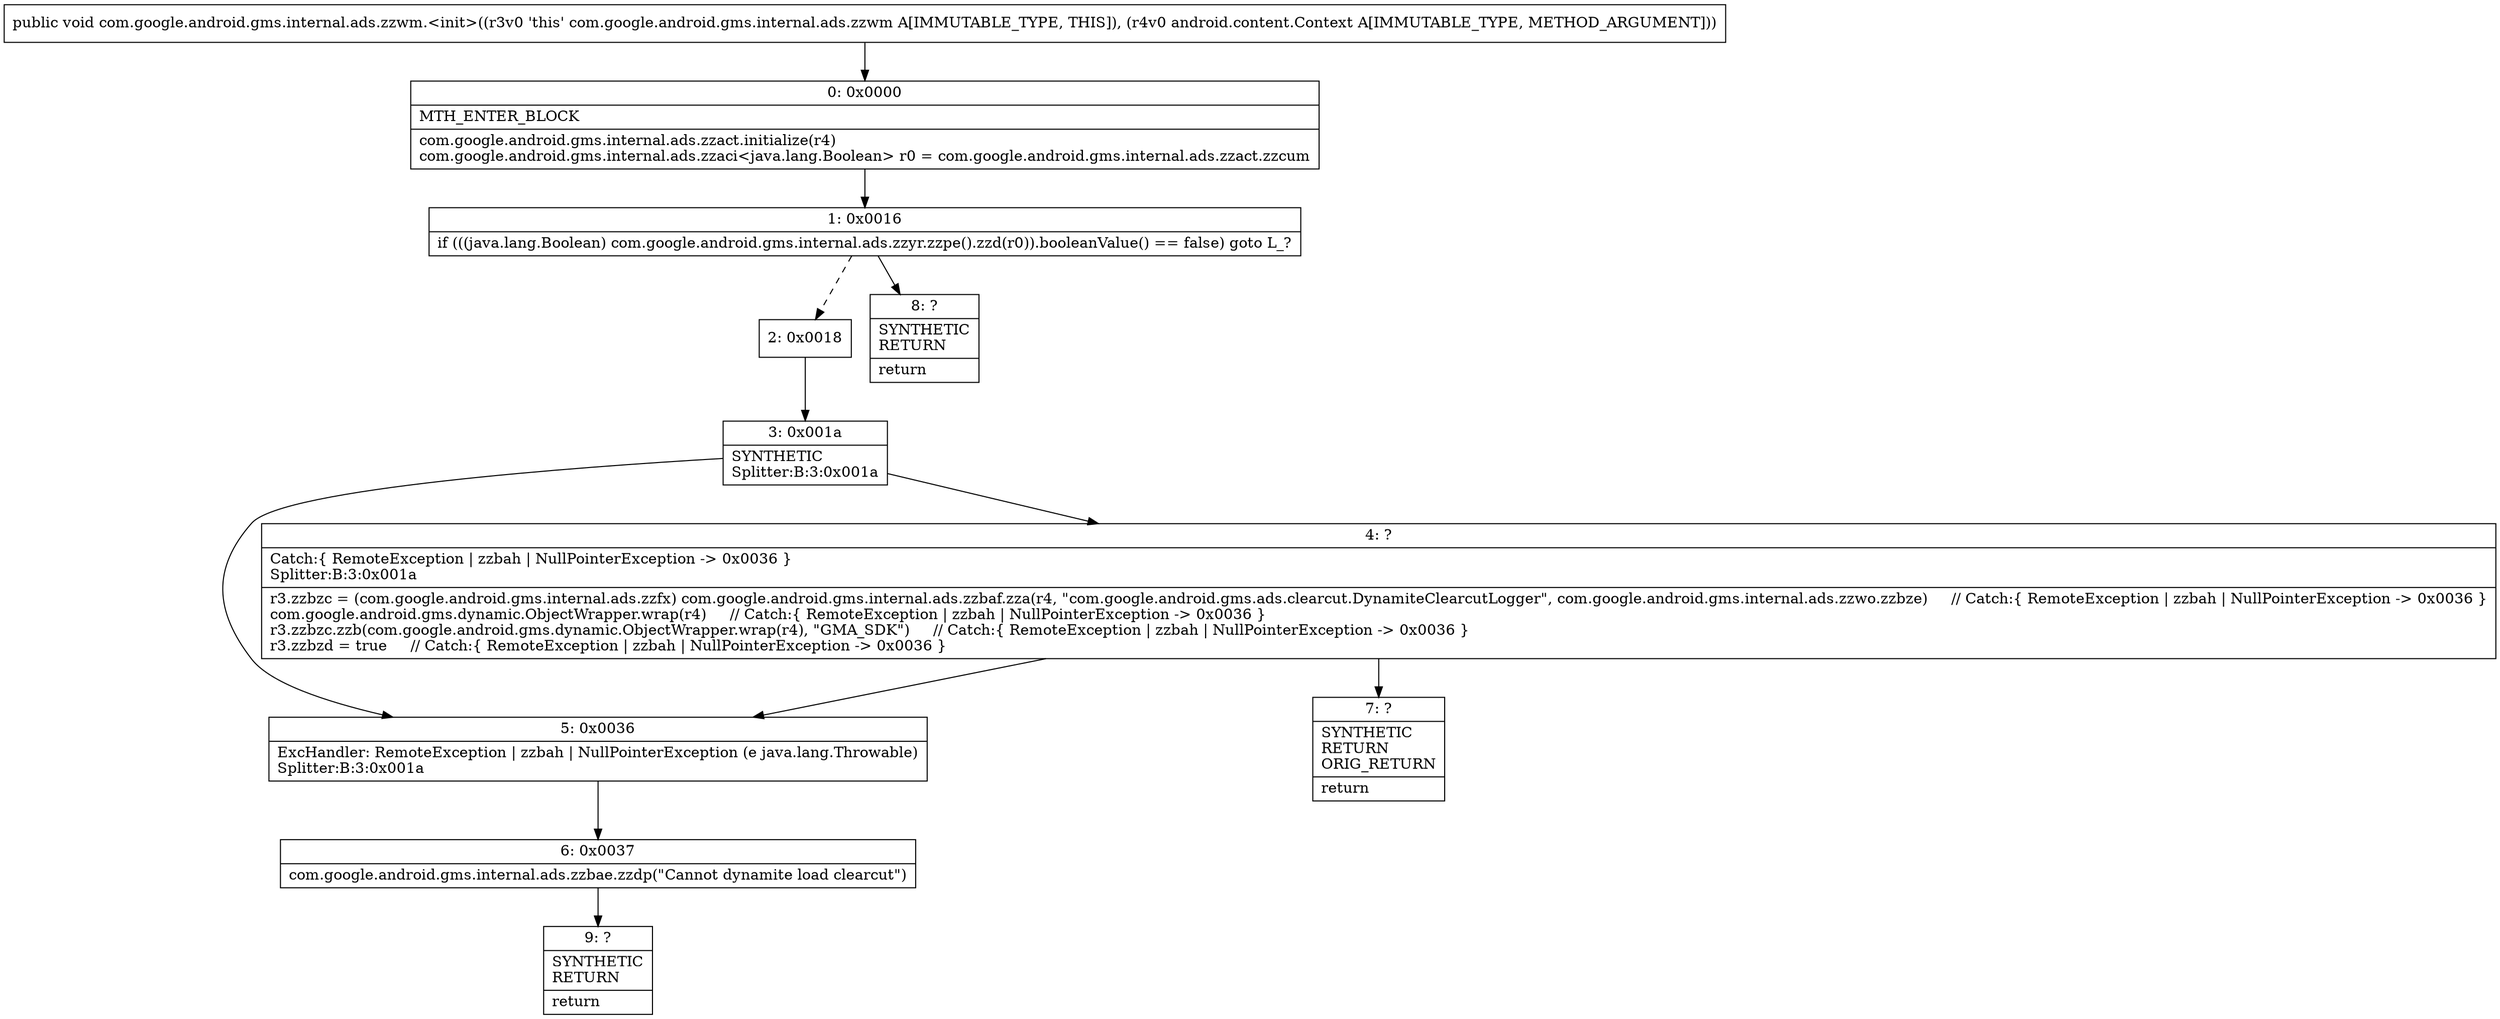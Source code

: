 digraph "CFG forcom.google.android.gms.internal.ads.zzwm.\<init\>(Landroid\/content\/Context;)V" {
Node_0 [shape=record,label="{0\:\ 0x0000|MTH_ENTER_BLOCK\l|com.google.android.gms.internal.ads.zzact.initialize(r4)\lcom.google.android.gms.internal.ads.zzaci\<java.lang.Boolean\> r0 = com.google.android.gms.internal.ads.zzact.zzcum\l}"];
Node_1 [shape=record,label="{1\:\ 0x0016|if (((java.lang.Boolean) com.google.android.gms.internal.ads.zzyr.zzpe().zzd(r0)).booleanValue() == false) goto L_?\l}"];
Node_2 [shape=record,label="{2\:\ 0x0018}"];
Node_3 [shape=record,label="{3\:\ 0x001a|SYNTHETIC\lSplitter:B:3:0x001a\l}"];
Node_4 [shape=record,label="{4\:\ ?|Catch:\{ RemoteException \| zzbah \| NullPointerException \-\> 0x0036 \}\lSplitter:B:3:0x001a\l|r3.zzbzc = (com.google.android.gms.internal.ads.zzfx) com.google.android.gms.internal.ads.zzbaf.zza(r4, \"com.google.android.gms.ads.clearcut.DynamiteClearcutLogger\", com.google.android.gms.internal.ads.zzwo.zzbze)     \/\/ Catch:\{ RemoteException \| zzbah \| NullPointerException \-\> 0x0036 \}\lcom.google.android.gms.dynamic.ObjectWrapper.wrap(r4)     \/\/ Catch:\{ RemoteException \| zzbah \| NullPointerException \-\> 0x0036 \}\lr3.zzbzc.zzb(com.google.android.gms.dynamic.ObjectWrapper.wrap(r4), \"GMA_SDK\")     \/\/ Catch:\{ RemoteException \| zzbah \| NullPointerException \-\> 0x0036 \}\lr3.zzbzd = true     \/\/ Catch:\{ RemoteException \| zzbah \| NullPointerException \-\> 0x0036 \}\l}"];
Node_5 [shape=record,label="{5\:\ 0x0036|ExcHandler: RemoteException \| zzbah \| NullPointerException (e java.lang.Throwable)\lSplitter:B:3:0x001a\l}"];
Node_6 [shape=record,label="{6\:\ 0x0037|com.google.android.gms.internal.ads.zzbae.zzdp(\"Cannot dynamite load clearcut\")\l}"];
Node_7 [shape=record,label="{7\:\ ?|SYNTHETIC\lRETURN\lORIG_RETURN\l|return\l}"];
Node_8 [shape=record,label="{8\:\ ?|SYNTHETIC\lRETURN\l|return\l}"];
Node_9 [shape=record,label="{9\:\ ?|SYNTHETIC\lRETURN\l|return\l}"];
MethodNode[shape=record,label="{public void com.google.android.gms.internal.ads.zzwm.\<init\>((r3v0 'this' com.google.android.gms.internal.ads.zzwm A[IMMUTABLE_TYPE, THIS]), (r4v0 android.content.Context A[IMMUTABLE_TYPE, METHOD_ARGUMENT])) }"];
MethodNode -> Node_0;
Node_0 -> Node_1;
Node_1 -> Node_2[style=dashed];
Node_1 -> Node_8;
Node_2 -> Node_3;
Node_3 -> Node_4;
Node_3 -> Node_5;
Node_4 -> Node_5;
Node_4 -> Node_7;
Node_5 -> Node_6;
Node_6 -> Node_9;
}

